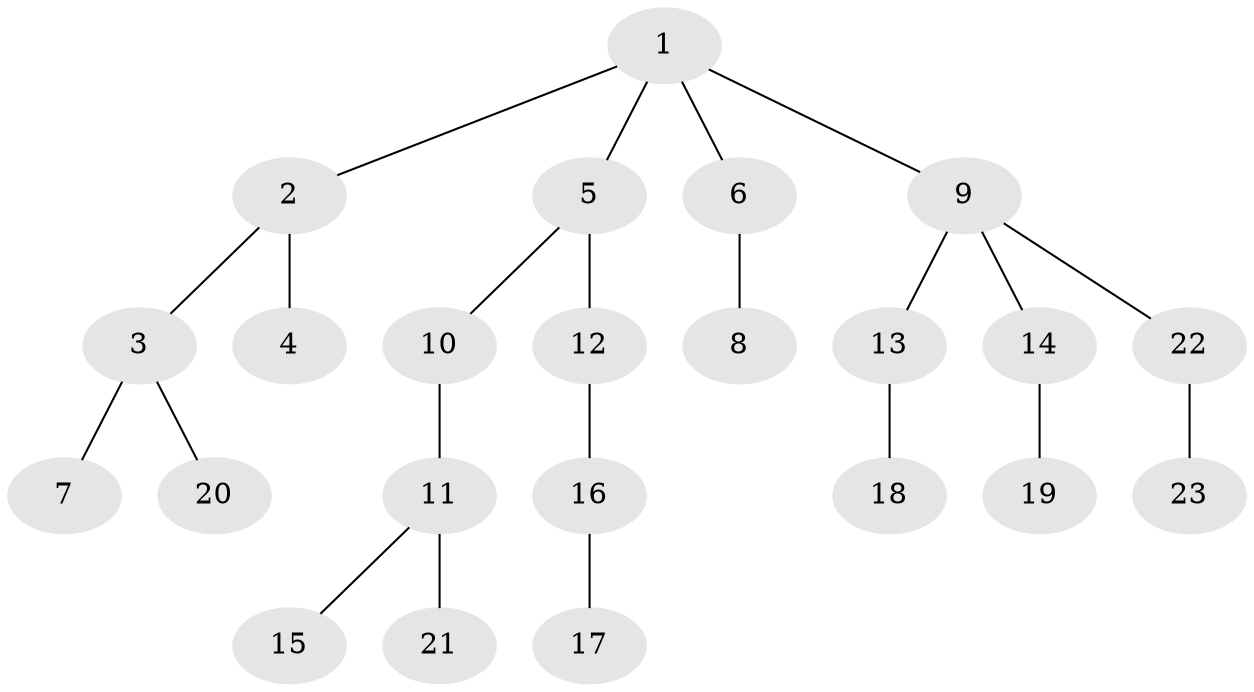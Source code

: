 // original degree distribution, {5: 0.08, 3: 0.08, 2: 0.26666666666666666, 1: 0.5066666666666667, 6: 0.013333333333333334, 4: 0.05333333333333334}
// Generated by graph-tools (version 1.1) at 2025/51/03/04/25 22:51:46]
// undirected, 23 vertices, 22 edges
graph export_dot {
  node [color=gray90,style=filled];
  1;
  2;
  3;
  4;
  5;
  6;
  7;
  8;
  9;
  10;
  11;
  12;
  13;
  14;
  15;
  16;
  17;
  18;
  19;
  20;
  21;
  22;
  23;
  1 -- 2 [weight=1.0];
  1 -- 5 [weight=1.0];
  1 -- 6 [weight=1.0];
  1 -- 9 [weight=1.0];
  2 -- 3 [weight=1.0];
  2 -- 4 [weight=3.0];
  3 -- 7 [weight=1.0];
  3 -- 20 [weight=1.0];
  5 -- 10 [weight=1.0];
  5 -- 12 [weight=1.0];
  6 -- 8 [weight=1.0];
  9 -- 13 [weight=1.0];
  9 -- 14 [weight=1.0];
  9 -- 22 [weight=1.0];
  10 -- 11 [weight=2.0];
  11 -- 15 [weight=1.0];
  11 -- 21 [weight=1.0];
  12 -- 16 [weight=1.0];
  13 -- 18 [weight=2.0];
  14 -- 19 [weight=2.0];
  16 -- 17 [weight=3.0];
  22 -- 23 [weight=1.0];
}
